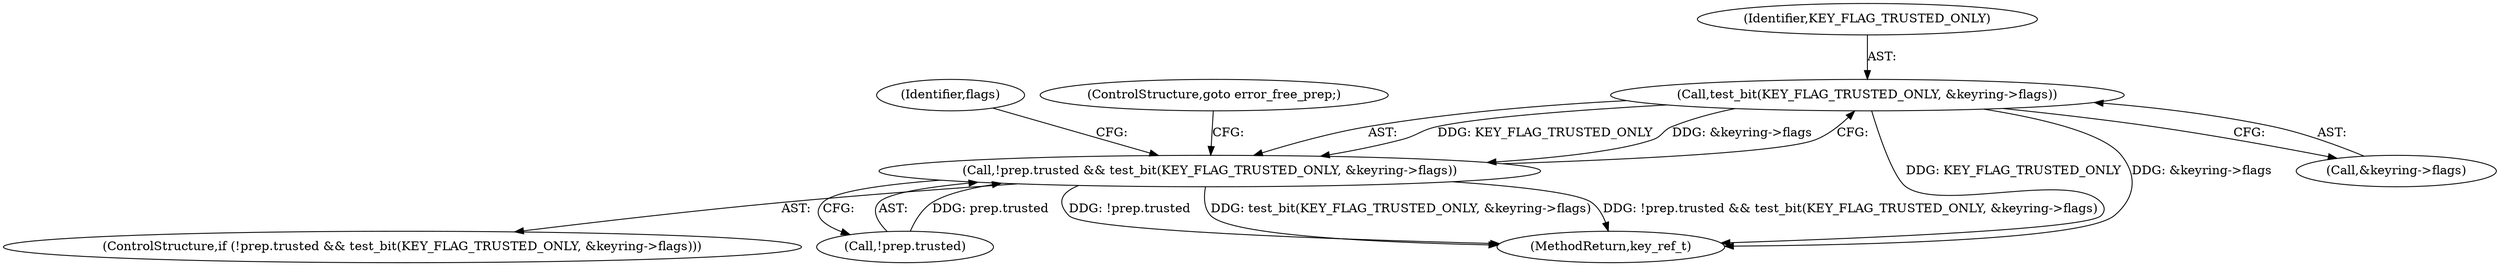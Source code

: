 digraph "0_linux_c06cfb08b88dfbe13be44a69ae2fdc3a7c902d81_2@pointer" {
"1000300" [label="(Call,test_bit(KEY_FLAG_TRUSTED_ONLY, &keyring->flags))"];
"1000295" [label="(Call,!prep.trusted && test_bit(KEY_FLAG_TRUSTED_ONLY, &keyring->flags))"];
"1000295" [label="(Call,!prep.trusted && test_bit(KEY_FLAG_TRUSTED_ONLY, &keyring->flags))"];
"1000300" [label="(Call,test_bit(KEY_FLAG_TRUSTED_ONLY, &keyring->flags))"];
"1000294" [label="(ControlStructure,if (!prep.trusted && test_bit(KEY_FLAG_TRUSTED_ONLY, &keyring->flags)))"];
"1000296" [label="(Call,!prep.trusted)"];
"1000498" [label="(MethodReturn,key_ref_t)"];
"1000302" [label="(Call,&keyring->flags)"];
"1000301" [label="(Identifier,KEY_FLAG_TRUSTED_ONLY)"];
"1000308" [label="(Identifier,flags)"];
"1000306" [label="(ControlStructure,goto error_free_prep;)"];
"1000300" -> "1000295"  [label="AST: "];
"1000300" -> "1000302"  [label="CFG: "];
"1000301" -> "1000300"  [label="AST: "];
"1000302" -> "1000300"  [label="AST: "];
"1000295" -> "1000300"  [label="CFG: "];
"1000300" -> "1000498"  [label="DDG: KEY_FLAG_TRUSTED_ONLY"];
"1000300" -> "1000498"  [label="DDG: &keyring->flags"];
"1000300" -> "1000295"  [label="DDG: KEY_FLAG_TRUSTED_ONLY"];
"1000300" -> "1000295"  [label="DDG: &keyring->flags"];
"1000295" -> "1000294"  [label="AST: "];
"1000295" -> "1000296"  [label="CFG: "];
"1000296" -> "1000295"  [label="AST: "];
"1000306" -> "1000295"  [label="CFG: "];
"1000308" -> "1000295"  [label="CFG: "];
"1000295" -> "1000498"  [label="DDG: !prep.trusted"];
"1000295" -> "1000498"  [label="DDG: test_bit(KEY_FLAG_TRUSTED_ONLY, &keyring->flags)"];
"1000295" -> "1000498"  [label="DDG: !prep.trusted && test_bit(KEY_FLAG_TRUSTED_ONLY, &keyring->flags)"];
"1000296" -> "1000295"  [label="DDG: prep.trusted"];
}
